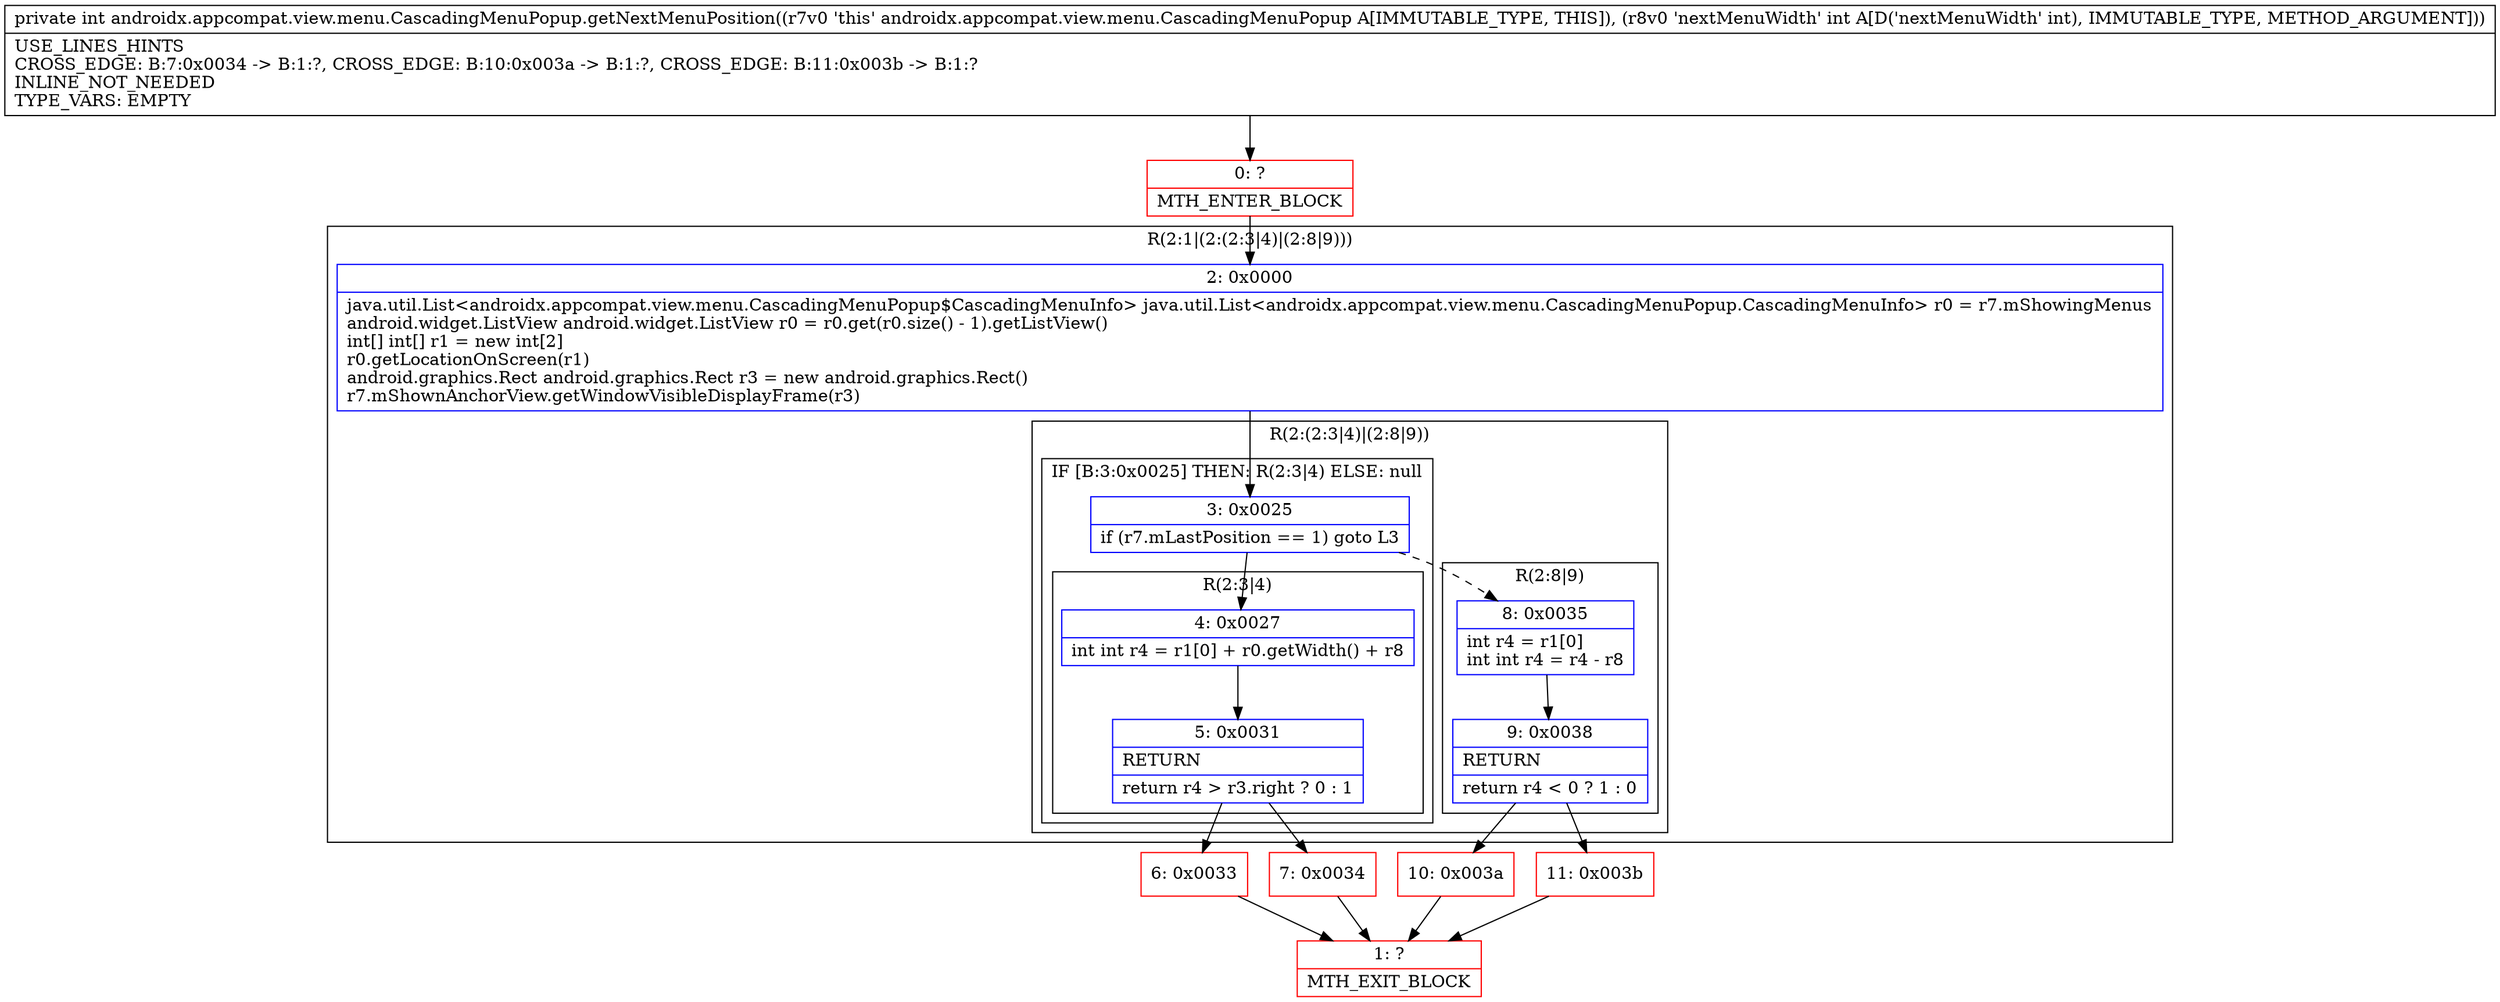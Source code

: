 digraph "CFG forandroidx.appcompat.view.menu.CascadingMenuPopup.getNextMenuPosition(I)I" {
subgraph cluster_Region_1571874374 {
label = "R(2:1|(2:(2:3|4)|(2:8|9)))";
node [shape=record,color=blue];
Node_2 [shape=record,label="{2\:\ 0x0000|java.util.List\<androidx.appcompat.view.menu.CascadingMenuPopup$CascadingMenuInfo\> java.util.List\<androidx.appcompat.view.menu.CascadingMenuPopup.CascadingMenuInfo\> r0 = r7.mShowingMenus\landroid.widget.ListView android.widget.ListView r0 = r0.get(r0.size() \- 1).getListView()\lint[] int[] r1 = new int[2]\lr0.getLocationOnScreen(r1)\landroid.graphics.Rect android.graphics.Rect r3 = new android.graphics.Rect()\lr7.mShownAnchorView.getWindowVisibleDisplayFrame(r3)\l}"];
subgraph cluster_Region_353008765 {
label = "R(2:(2:3|4)|(2:8|9))";
node [shape=record,color=blue];
subgraph cluster_IfRegion_678764735 {
label = "IF [B:3:0x0025] THEN: R(2:3|4) ELSE: null";
node [shape=record,color=blue];
Node_3 [shape=record,label="{3\:\ 0x0025|if (r7.mLastPosition == 1) goto L3\l}"];
subgraph cluster_Region_748932504 {
label = "R(2:3|4)";
node [shape=record,color=blue];
Node_4 [shape=record,label="{4\:\ 0x0027|int int r4 = r1[0] + r0.getWidth() + r8\l}"];
Node_5 [shape=record,label="{5\:\ 0x0031|RETURN\l|return r4 \> r3.right ? 0 : 1\l}"];
}
}
subgraph cluster_Region_2001874539 {
label = "R(2:8|9)";
node [shape=record,color=blue];
Node_8 [shape=record,label="{8\:\ 0x0035|int r4 = r1[0]\lint int r4 = r4 \- r8\l}"];
Node_9 [shape=record,label="{9\:\ 0x0038|RETURN\l|return r4 \< 0 ? 1 : 0\l}"];
}
}
}
Node_0 [shape=record,color=red,label="{0\:\ ?|MTH_ENTER_BLOCK\l}"];
Node_6 [shape=record,color=red,label="{6\:\ 0x0033}"];
Node_1 [shape=record,color=red,label="{1\:\ ?|MTH_EXIT_BLOCK\l}"];
Node_7 [shape=record,color=red,label="{7\:\ 0x0034}"];
Node_10 [shape=record,color=red,label="{10\:\ 0x003a}"];
Node_11 [shape=record,color=red,label="{11\:\ 0x003b}"];
MethodNode[shape=record,label="{private int androidx.appcompat.view.menu.CascadingMenuPopup.getNextMenuPosition((r7v0 'this' androidx.appcompat.view.menu.CascadingMenuPopup A[IMMUTABLE_TYPE, THIS]), (r8v0 'nextMenuWidth' int A[D('nextMenuWidth' int), IMMUTABLE_TYPE, METHOD_ARGUMENT]))  | USE_LINES_HINTS\lCROSS_EDGE: B:7:0x0034 \-\> B:1:?, CROSS_EDGE: B:10:0x003a \-\> B:1:?, CROSS_EDGE: B:11:0x003b \-\> B:1:?\lINLINE_NOT_NEEDED\lTYPE_VARS: EMPTY\l}"];
MethodNode -> Node_0;Node_2 -> Node_3;
Node_3 -> Node_4;
Node_3 -> Node_8[style=dashed];
Node_4 -> Node_5;
Node_5 -> Node_6;
Node_5 -> Node_7;
Node_8 -> Node_9;
Node_9 -> Node_10;
Node_9 -> Node_11;
Node_0 -> Node_2;
Node_6 -> Node_1;
Node_7 -> Node_1;
Node_10 -> Node_1;
Node_11 -> Node_1;
}

